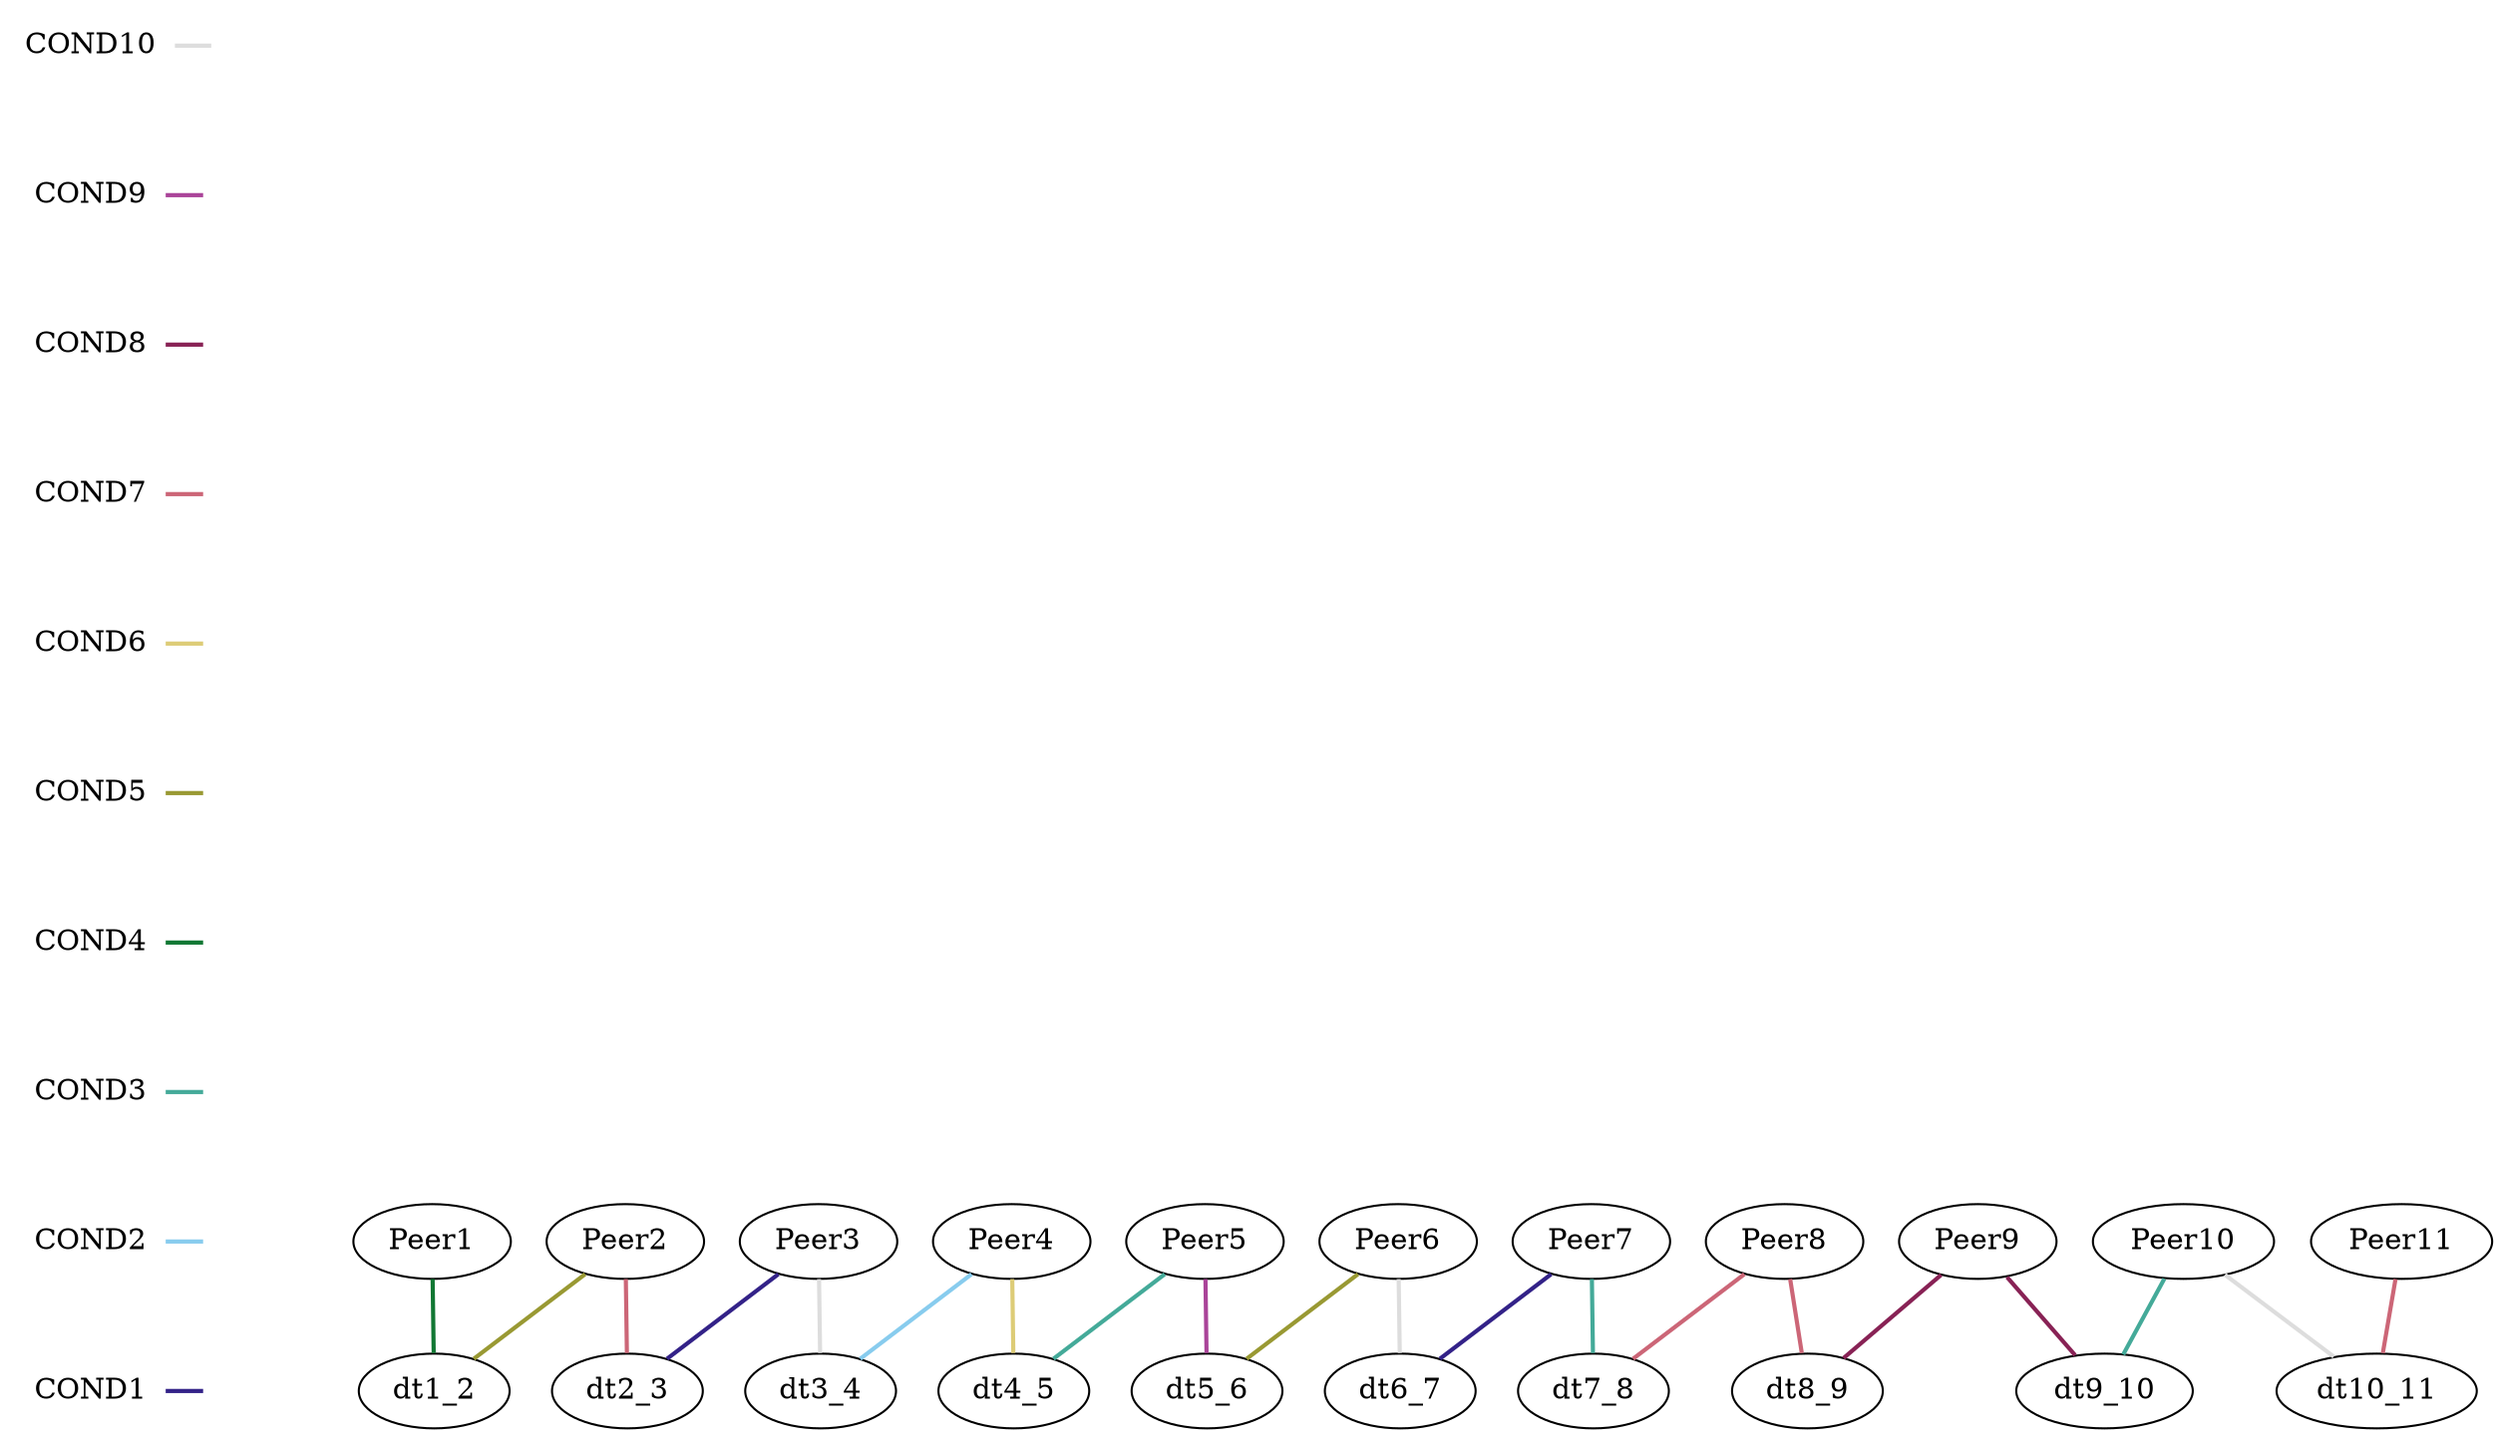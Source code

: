 graph {
	graph [rankdir=BT]
	{
		{
			rank=same rankdir=LR
			cond1 [label=COND1 shape=plaintext]
			ph_cond1 [label="" shape=plaintext]
			cond1 -- ph_cond1 [color="#332288" style=bold]
		}
		{
			rank=same rankdir=LR
			cond2 [label=COND2 shape=plaintext]
			ph_cond2 [label="" shape=plaintext]
			cond2 -- ph_cond2 [color="#88CCEE" style=bold]
		}
		{
			rank=same rankdir=LR
			cond3 [label=COND3 shape=plaintext]
			ph_cond3 [label="" shape=plaintext]
			cond3 -- ph_cond3 [color="#44AA99" style=bold]
		}
		{
			rank=same rankdir=LR
			cond4 [label=COND4 shape=plaintext]
			ph_cond4 [label="" shape=plaintext]
			cond4 -- ph_cond4 [color="#117733" style=bold]
		}
		{
			rank=same rankdir=LR
			cond5 [label=COND5 shape=plaintext]
			ph_cond5 [label="" shape=plaintext]
			cond5 -- ph_cond5 [color="#999933" style=bold]
		}
		{
			rank=same rankdir=LR
			cond6 [label=COND6 shape=plaintext]
			ph_cond6 [label="" shape=plaintext]
			cond6 -- ph_cond6 [color="#DDCC77" style=bold]
		}
		{
			rank=same rankdir=LR
			cond7 [label=COND7 shape=plaintext]
			ph_cond7 [label="" shape=plaintext]
			cond7 -- ph_cond7 [color="#CC6677" style=bold]
		}
		{
			rank=same rankdir=LR
			cond8 [label=COND8 shape=plaintext]
			ph_cond8 [label="" shape=plaintext]
			cond8 -- ph_cond8 [color="#882255" style=bold]
		}
		{
			rank=same rankdir=LR
			cond9 [label=COND9 shape=plaintext]
			ph_cond9 [label="" shape=plaintext]
			cond9 -- ph_cond9 [color="#AA4499" style=bold]
		}
		{
			rank=same rankdir=LR
			cond10 [label=COND10 shape=plaintext]
			ph_cond10 [label="" shape=plaintext]
			cond10 -- ph_cond10 [color="#DDDDDD" style=bold]
		}
		cond1 -- cond2 [style=invis]
		cond2 -- cond3 [style=invis]
		cond3 -- cond4 [style=invis]
		cond4 -- cond5 [style=invis]
		cond5 -- cond6 [style=invis]
		cond6 -- cond7 [style=invis]
		cond7 -- cond8 [style=invis]
		cond8 -- cond9 [style=invis]
		cond9 -- cond10 [style=invis]
	}
	Peer1
	Peer2
	Peer3
	Peer4
	Peer5
	Peer6
	Peer7
	Peer8
	Peer9
	Peer10
	Peer11
	dt1_2
	dt1_2 -- Peer1 [color="#117733" style=bold]
	dt1_2 -- Peer2 [color="#999933" style=bold]
	dt2_3
	dt2_3 -- Peer2 [color="#CC6677" style=bold]
	dt2_3 -- Peer3 [color="#332288" style=bold]
	dt3_4
	dt3_4 -- Peer3 [color="#DDDDDD" style=bold]
	dt3_4 -- Peer4 [color="#88CCEE" style=bold]
	dt4_5
	dt4_5 -- Peer4 [color="#DDCC77" style=bold]
	dt4_5 -- Peer5 [color="#44AA99" style=bold]
	dt5_6
	dt5_6 -- Peer5 [color="#AA4499" style=bold]
	dt5_6 -- Peer6 [color="#999933" style=bold]
	dt6_7
	dt6_7 -- Peer6 [color="#DDDDDD" style=bold]
	dt6_7 -- Peer7 [color="#332288" style=bold]
	dt7_8
	dt7_8 -- Peer7 [color="#44AA99" style=bold]
	dt7_8 -- Peer8 [color="#CC6677" style=bold]
	dt8_9
	dt8_9 -- Peer8 [color="#CC6677" style=bold]
	dt8_9 -- Peer9 [color="#882255" style=bold]
	dt9_10
	dt9_10 -- Peer9 [color="#882255" style=bold]
	dt9_10 -- Peer10 [color="#44AA99" style=bold]
	dt10_11
	dt10_11 -- Peer10 [color="#DDDDDD" style=bold]
	dt10_11 -- Peer11 [color="#CC6677" style=bold]
}
